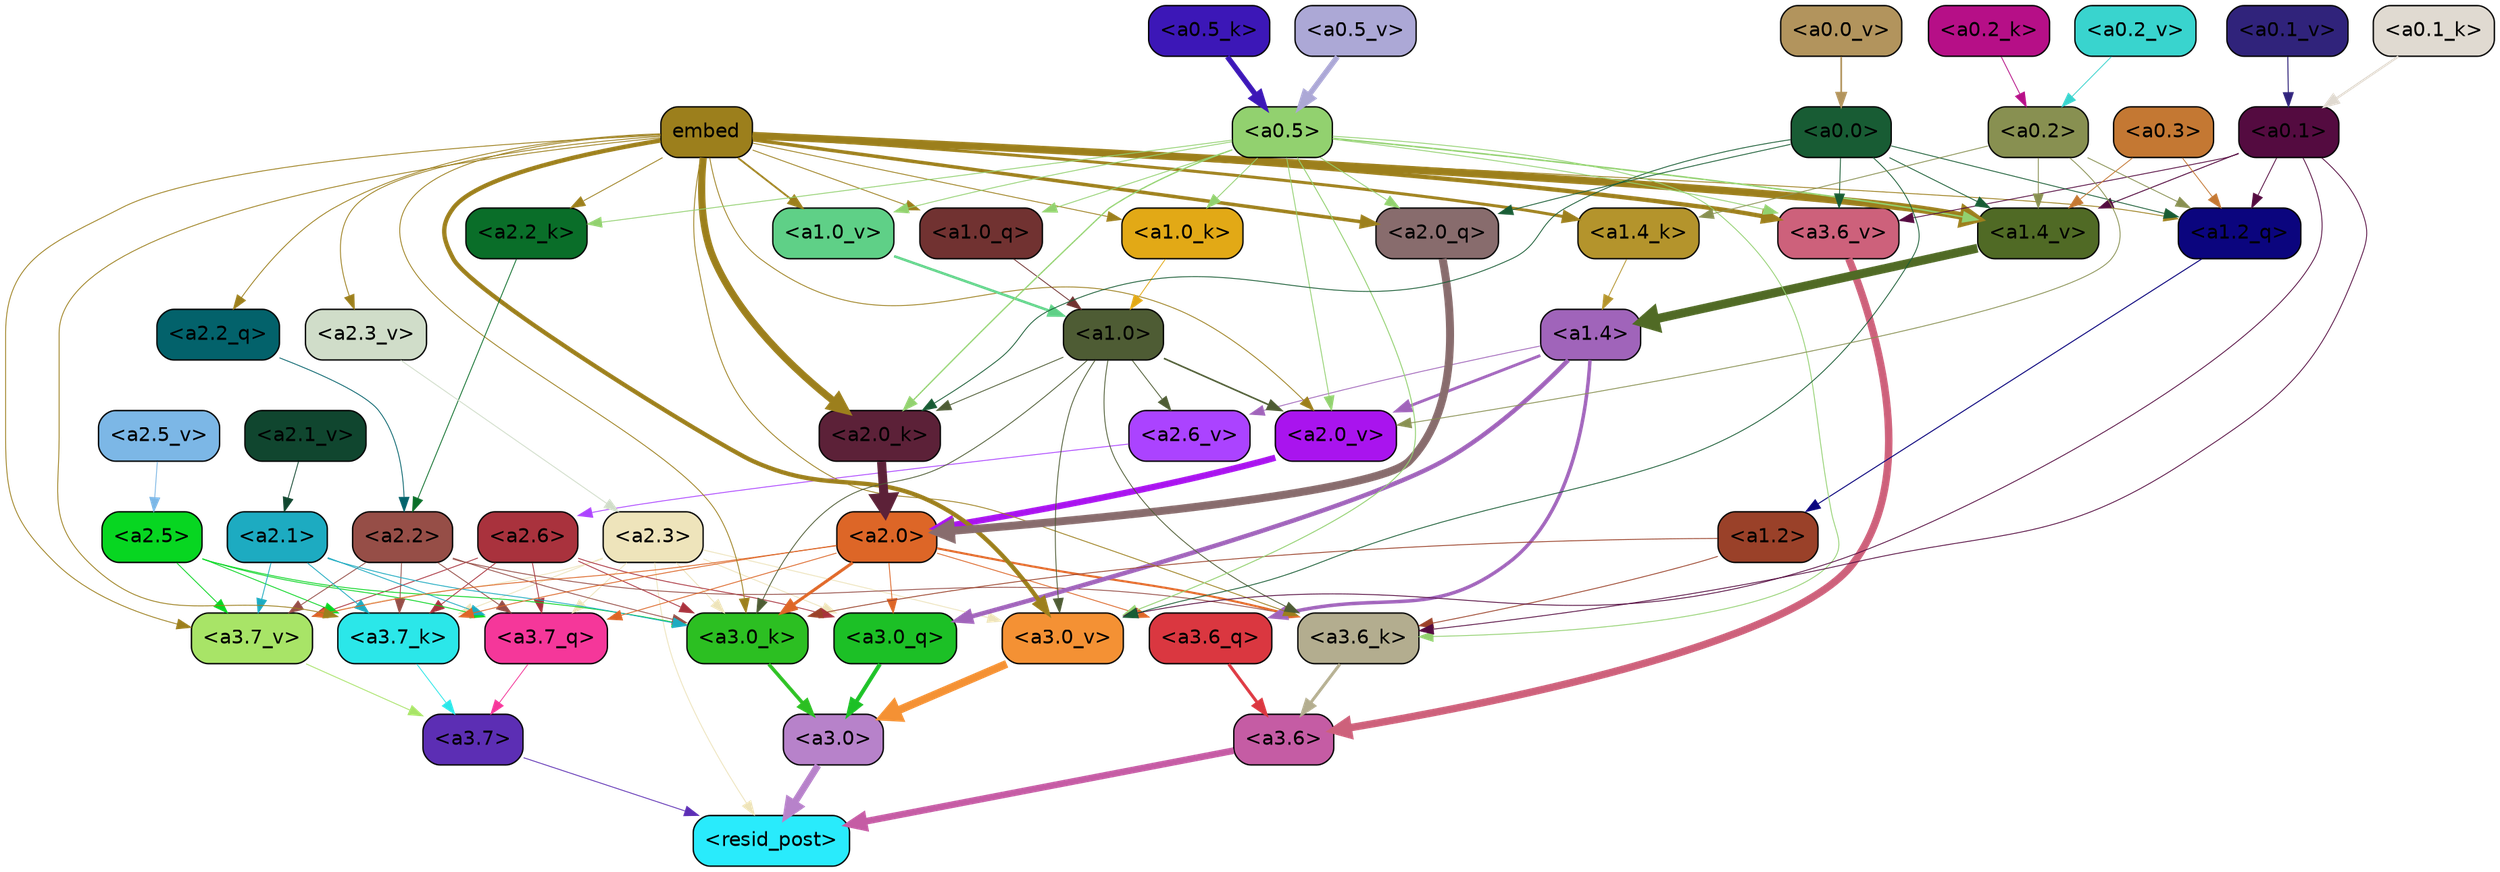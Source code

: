 strict digraph "" {
	graph [bgcolor=transparent,
		layout=dot,
		overlap=false,
		splines=true
	];
	"<a3.7>"	[color=black,
		fillcolor="#5c2eb4",
		fontname=Helvetica,
		shape=box,
		style="filled, rounded"];
	"<resid_post>"	[color=black,
		fillcolor="#29ebfc",
		fontname=Helvetica,
		shape=box,
		style="filled, rounded"];
	"<a3.7>" -> "<resid_post>"	[color="#5c2eb4",
		penwidth=0.6];
	"<a3.6>"	[color=black,
		fillcolor="#c55ca4",
		fontname=Helvetica,
		shape=box,
		style="filled, rounded"];
	"<a3.6>" -> "<resid_post>"	[color="#c55ca4",
		penwidth=4.7534414529800415];
	"<a3.0>"	[color=black,
		fillcolor="#b782ca",
		fontname=Helvetica,
		shape=box,
		style="filled, rounded"];
	"<a3.0>" -> "<resid_post>"	[color="#b782ca",
		penwidth=4.898576855659485];
	"<a2.3>"	[color=black,
		fillcolor="#eee4bb",
		fontname=Helvetica,
		shape=box,
		style="filled, rounded"];
	"<a2.3>" -> "<resid_post>"	[color="#eee4bb",
		penwidth=0.6];
	"<a3.7_q>"	[color=black,
		fillcolor="#f5379a",
		fontname=Helvetica,
		shape=box,
		style="filled, rounded"];
	"<a2.3>" -> "<a3.7_q>"	[color="#eee4bb",
		penwidth=0.6];
	"<a3.0_q>"	[color=black,
		fillcolor="#1cc026",
		fontname=Helvetica,
		shape=box,
		style="filled, rounded"];
	"<a2.3>" -> "<a3.0_q>"	[color="#eee4bb",
		penwidth=0.6];
	"<a3.7_k>"	[color=black,
		fillcolor="#2be7e9",
		fontname=Helvetica,
		shape=box,
		style="filled, rounded"];
	"<a2.3>" -> "<a3.7_k>"	[color="#eee4bb",
		penwidth=0.6];
	"<a3.0_k>"	[color=black,
		fillcolor="#2cbf22",
		fontname=Helvetica,
		shape=box,
		style="filled, rounded"];
	"<a2.3>" -> "<a3.0_k>"	[color="#eee4bb",
		penwidth=0.6];
	"<a3.7_v>"	[color=black,
		fillcolor="#a8e467",
		fontname=Helvetica,
		shape=box,
		style="filled, rounded"];
	"<a2.3>" -> "<a3.7_v>"	[color="#eee4bb",
		penwidth=0.6];
	"<a3.0_v>"	[color=black,
		fillcolor="#f49134",
		fontname=Helvetica,
		shape=box,
		style="filled, rounded"];
	"<a2.3>" -> "<a3.0_v>"	[color="#eee4bb",
		penwidth=0.6];
	"<a3.7_q>" -> "<a3.7>"	[color="#f5379a",
		penwidth=0.6];
	"<a3.6_q>"	[color=black,
		fillcolor="#da3740",
		fontname=Helvetica,
		shape=box,
		style="filled, rounded"];
	"<a3.6_q>" -> "<a3.6>"	[color="#da3740",
		penwidth=2.160832464694977];
	"<a3.0_q>" -> "<a3.0>"	[color="#1cc026",
		penwidth=2.870753765106201];
	"<a3.7_k>" -> "<a3.7>"	[color="#2be7e9",
		penwidth=0.6];
	"<a3.6_k>"	[color=black,
		fillcolor="#b3ad8f",
		fontname=Helvetica,
		shape=box,
		style="filled, rounded"];
	"<a3.6_k>" -> "<a3.6>"	[color="#b3ad8f",
		penwidth=2.13908451795578];
	"<a3.0_k>" -> "<a3.0>"	[color="#2cbf22",
		penwidth=2.520303964614868];
	"<a3.7_v>" -> "<a3.7>"	[color="#a8e467",
		penwidth=0.6];
	"<a3.6_v>"	[color=black,
		fillcolor="#cd617b",
		fontname=Helvetica,
		shape=box,
		style="filled, rounded"];
	"<a3.6_v>" -> "<a3.6>"	[color="#cd617b",
		penwidth=5.297133803367615];
	"<a3.0_v>" -> "<a3.0>"	[color="#f49134",
		penwidth=5.680712580680847];
	"<a2.6>"	[color=black,
		fillcolor="#a9323d",
		fontname=Helvetica,
		shape=box,
		style="filled, rounded"];
	"<a2.6>" -> "<a3.7_q>"	[color="#a9323d",
		penwidth=0.6];
	"<a2.6>" -> "<a3.0_q>"	[color="#a9323d",
		penwidth=0.6];
	"<a2.6>" -> "<a3.7_k>"	[color="#a9323d",
		penwidth=0.6];
	"<a2.6>" -> "<a3.0_k>"	[color="#a9323d",
		penwidth=0.6];
	"<a2.6>" -> "<a3.7_v>"	[color="#a9323d",
		penwidth=0.6];
	"<a2.5>"	[color=black,
		fillcolor="#07d621",
		fontname=Helvetica,
		shape=box,
		style="filled, rounded"];
	"<a2.5>" -> "<a3.7_q>"	[color="#07d621",
		penwidth=0.6];
	"<a2.5>" -> "<a3.7_k>"	[color="#07d621",
		penwidth=0.6];
	"<a2.5>" -> "<a3.0_k>"	[color="#07d621",
		penwidth=0.6];
	"<a2.5>" -> "<a3.7_v>"	[color="#07d621",
		penwidth=0.6];
	"<a2.2>"	[color=black,
		fillcolor="#964e47",
		fontname=Helvetica,
		shape=box,
		style="filled, rounded"];
	"<a2.2>" -> "<a3.7_q>"	[color="#964e47",
		penwidth=0.6];
	"<a2.2>" -> "<a3.7_k>"	[color="#964e47",
		penwidth=0.6];
	"<a2.2>" -> "<a3.6_k>"	[color="#964e47",
		penwidth=0.6];
	"<a2.2>" -> "<a3.0_k>"	[color="#964e47",
		penwidth=0.6];
	"<a2.2>" -> "<a3.7_v>"	[color="#964e47",
		penwidth=0.6];
	"<a2.1>"	[color=black,
		fillcolor="#1dabc1",
		fontname=Helvetica,
		shape=box,
		style="filled, rounded"];
	"<a2.1>" -> "<a3.7_q>"	[color="#1dabc1",
		penwidth=0.6];
	"<a2.1>" -> "<a3.7_k>"	[color="#1dabc1",
		penwidth=0.6];
	"<a2.1>" -> "<a3.0_k>"	[color="#1dabc1",
		penwidth=0.6];
	"<a2.1>" -> "<a3.7_v>"	[color="#1dabc1",
		penwidth=0.6];
	"<a2.0>"	[color=black,
		fillcolor="#dd6627",
		fontname=Helvetica,
		shape=box,
		style="filled, rounded"];
	"<a2.0>" -> "<a3.7_q>"	[color="#dd6627",
		penwidth=0.6];
	"<a2.0>" -> "<a3.6_q>"	[color="#dd6627",
		penwidth=0.6];
	"<a2.0>" -> "<a3.0_q>"	[color="#dd6627",
		penwidth=0.6];
	"<a2.0>" -> "<a3.7_k>"	[color="#dd6627",
		penwidth=0.6];
	"<a2.0>" -> "<a3.6_k>"	[color="#dd6627",
		penwidth=1.4855384826660156];
	"<a2.0>" -> "<a3.0_k>"	[color="#dd6627",
		penwidth=2.142689883708954];
	"<a2.0>" -> "<a3.7_v>"	[color="#dd6627",
		penwidth=0.6];
	"<a1.4>"	[color=black,
		fillcolor="#a064ba",
		fontname=Helvetica,
		shape=box,
		style="filled, rounded"];
	"<a1.4>" -> "<a3.6_q>"	[color="#a064ba",
		penwidth=2.4767253398895264];
	"<a1.4>" -> "<a3.0_q>"	[color="#a064ba",
		penwidth=3.192750334739685];
	"<a2.6_v>"	[color=black,
		fillcolor="#ab43ff",
		fontname=Helvetica,
		shape=box,
		style="filled, rounded"];
	"<a1.4>" -> "<a2.6_v>"	[color="#a064ba",
		penwidth=0.6];
	"<a2.0_v>"	[color=black,
		fillcolor="#a914ee",
		fontname=Helvetica,
		shape=box,
		style="filled, rounded"];
	"<a1.4>" -> "<a2.0_v>"	[color="#a064ba",
		penwidth=2.0349366441369057];
	embed	[color=black,
		fillcolor="#9c7f1c",
		fontname=Helvetica,
		shape=box,
		style="filled, rounded"];
	embed -> "<a3.7_k>"	[color="#9c7f1c",
		penwidth=0.6];
	embed -> "<a3.6_k>"	[color="#9c7f1c",
		penwidth=0.6];
	embed -> "<a3.0_k>"	[color="#9c7f1c",
		penwidth=0.6015868484973907];
	embed -> "<a3.7_v>"	[color="#9c7f1c",
		penwidth=0.6];
	embed -> "<a3.6_v>"	[color="#9c7f1c",
		penwidth=3.067279100418091];
	embed -> "<a3.0_v>"	[color="#9c7f1c",
		penwidth=3.0891895294189453];
	"<a2.2_q>"	[color=black,
		fillcolor="#03626b",
		fontname=Helvetica,
		shape=box,
		style="filled, rounded"];
	embed -> "<a2.2_q>"	[color="#9c7f1c",
		penwidth=0.6];
	"<a2.0_q>"	[color=black,
		fillcolor="#886c6d",
		fontname=Helvetica,
		shape=box,
		style="filled, rounded"];
	embed -> "<a2.0_q>"	[color="#9c7f1c",
		penwidth=2.482962191104889];
	"<a2.2_k>"	[color=black,
		fillcolor="#0a6e29",
		fontname=Helvetica,
		shape=box,
		style="filled, rounded"];
	embed -> "<a2.2_k>"	[color="#9c7f1c",
		penwidth=0.6];
	"<a2.0_k>"	[color=black,
		fillcolor="#5c2138",
		fontname=Helvetica,
		shape=box,
		style="filled, rounded"];
	embed -> "<a2.0_k>"	[color="#9c7f1c",
		penwidth=5.09069561958313];
	"<a2.3_v>"	[color=black,
		fillcolor="#d0ddc9",
		fontname=Helvetica,
		shape=box,
		style="filled, rounded"];
	embed -> "<a2.3_v>"	[color="#9c7f1c",
		penwidth=0.6];
	embed -> "<a2.0_v>"	[color="#9c7f1c",
		penwidth=0.6];
	"<a1.2_q>"	[color=black,
		fillcolor="#0b057e",
		fontname=Helvetica,
		shape=box,
		style="filled, rounded"];
	embed -> "<a1.2_q>"	[color="#9c7f1c",
		penwidth=0.6];
	"<a1.0_q>"	[color=black,
		fillcolor="#713231",
		fontname=Helvetica,
		shape=box,
		style="filled, rounded"];
	embed -> "<a1.0_q>"	[color="#9c7f1c",
		penwidth=0.6];
	"<a1.4_k>"	[color=black,
		fillcolor="#b4942c",
		fontname=Helvetica,
		shape=box,
		style="filled, rounded"];
	embed -> "<a1.4_k>"	[color="#9c7f1c",
		penwidth=2.0865602493286133];
	"<a1.0_k>"	[color=black,
		fillcolor="#e2a916",
		fontname=Helvetica,
		shape=box,
		style="filled, rounded"];
	embed -> "<a1.0_k>"	[color="#9c7f1c",
		penwidth=0.6];
	"<a1.4_v>"	[color=black,
		fillcolor="#506a25",
		fontname=Helvetica,
		shape=box,
		style="filled, rounded"];
	embed -> "<a1.4_v>"	[color="#9c7f1c",
		penwidth=5.391523122787476];
	"<a1.0_v>"	[color=black,
		fillcolor="#5fd087",
		fontname=Helvetica,
		shape=box,
		style="filled, rounded"];
	embed -> "<a1.0_v>"	[color="#9c7f1c",
		penwidth=1.2820317149162292];
	"<a1.2>"	[color=black,
		fillcolor="#9a4129",
		fontname=Helvetica,
		shape=box,
		style="filled, rounded"];
	"<a1.2>" -> "<a3.6_k>"	[color="#9a4129",
		penwidth=0.6];
	"<a1.2>" -> "<a3.0_k>"	[color="#9a4129",
		penwidth=0.6];
	"<a1.0>"	[color=black,
		fillcolor="#4e5c34",
		fontname=Helvetica,
		shape=box,
		style="filled, rounded"];
	"<a1.0>" -> "<a3.6_k>"	[color="#4e5c34",
		penwidth=0.6];
	"<a1.0>" -> "<a3.0_k>"	[color="#4e5c34",
		penwidth=0.6];
	"<a1.0>" -> "<a3.0_v>"	[color="#4e5c34",
		penwidth=0.6];
	"<a1.0>" -> "<a2.0_k>"	[color="#4e5c34",
		penwidth=0.6];
	"<a1.0>" -> "<a2.6_v>"	[color="#4e5c34",
		penwidth=0.6];
	"<a1.0>" -> "<a2.0_v>"	[color="#4e5c34",
		penwidth=1.1342760920524597];
	"<a0.5>"	[color=black,
		fillcolor="#92d16f",
		fontname=Helvetica,
		shape=box,
		style="filled, rounded"];
	"<a0.5>" -> "<a3.6_k>"	[color="#92d16f",
		penwidth=0.6];
	"<a0.5>" -> "<a3.6_v>"	[color="#92d16f",
		penwidth=0.6];
	"<a0.5>" -> "<a3.0_v>"	[color="#92d16f",
		penwidth=0.6549575447570533];
	"<a0.5>" -> "<a2.0_q>"	[color="#92d16f",
		penwidth=0.6];
	"<a0.5>" -> "<a2.2_k>"	[color="#92d16f",
		penwidth=0.6];
	"<a0.5>" -> "<a2.0_k>"	[color="#92d16f",
		penwidth=0.8980485796928406];
	"<a0.5>" -> "<a2.0_v>"	[color="#92d16f",
		penwidth=0.6];
	"<a0.5>" -> "<a1.0_q>"	[color="#92d16f",
		penwidth=0.6];
	"<a0.5>" -> "<a1.0_k>"	[color="#92d16f",
		penwidth=0.6];
	"<a0.5>" -> "<a1.4_v>"	[color="#92d16f",
		penwidth=1.060444712638855];
	"<a0.5>" -> "<a1.0_v>"	[color="#92d16f",
		penwidth=0.6];
	"<a0.1>"	[color=black,
		fillcolor="#540b40",
		fontname=Helvetica,
		shape=box,
		style="filled, rounded"];
	"<a0.1>" -> "<a3.6_k>"	[color="#540b40",
		penwidth=0.6];
	"<a0.1>" -> "<a3.6_v>"	[color="#540b40",
		penwidth=0.6];
	"<a0.1>" -> "<a3.0_v>"	[color="#540b40",
		penwidth=0.6];
	"<a0.1>" -> "<a1.2_q>"	[color="#540b40",
		penwidth=0.6];
	"<a0.1>" -> "<a1.4_v>"	[color="#540b40",
		penwidth=0.6688870191574097];
	"<a0.0>"	[color=black,
		fillcolor="#185c34",
		fontname=Helvetica,
		shape=box,
		style="filled, rounded"];
	"<a0.0>" -> "<a3.6_v>"	[color="#185c34",
		penwidth=0.6];
	"<a0.0>" -> "<a3.0_v>"	[color="#185c34",
		penwidth=0.6];
	"<a0.0>" -> "<a2.0_q>"	[color="#185c34",
		penwidth=0.6];
	"<a0.0>" -> "<a2.0_k>"	[color="#185c34",
		penwidth=0.6];
	"<a0.0>" -> "<a1.2_q>"	[color="#185c34",
		penwidth=0.6];
	"<a0.0>" -> "<a1.4_v>"	[color="#185c34",
		penwidth=0.6];
	"<a2.2_q>" -> "<a2.2>"	[color="#03626b",
		penwidth=0.6];
	"<a2.0_q>" -> "<a2.0>"	[color="#886c6d",
		penwidth=5.653985500335693];
	"<a2.2_k>" -> "<a2.2>"	[color="#0a6e29",
		penwidth=0.6];
	"<a2.0_k>" -> "<a2.0>"	[color="#5c2138",
		penwidth=6.397904872894287];
	"<a2.6_v>" -> "<a2.6>"	[color="#ab43ff",
		penwidth=0.6];
	"<a2.5_v>"	[color=black,
		fillcolor="#7cb7e6",
		fontname=Helvetica,
		shape=box,
		style="filled, rounded"];
	"<a2.5_v>" -> "<a2.5>"	[color="#7cb7e6",
		penwidth=0.6];
	"<a2.3_v>" -> "<a2.3>"	[color="#d0ddc9",
		penwidth=0.6];
	"<a2.1_v>"	[color=black,
		fillcolor="#10462f",
		fontname=Helvetica,
		shape=box,
		style="filled, rounded"];
	"<a2.1_v>" -> "<a2.1>"	[color="#10462f",
		penwidth=0.6];
	"<a2.0_v>" -> "<a2.0>"	[color="#a914ee",
		penwidth=4.48047137260437];
	"<a0.2>"	[color=black,
		fillcolor="#889051",
		fontname=Helvetica,
		shape=box,
		style="filled, rounded"];
	"<a0.2>" -> "<a2.0_v>"	[color="#889051",
		penwidth=0.6];
	"<a0.2>" -> "<a1.2_q>"	[color="#889051",
		penwidth=0.6];
	"<a0.2>" -> "<a1.4_k>"	[color="#889051",
		penwidth=0.6];
	"<a0.2>" -> "<a1.4_v>"	[color="#889051",
		penwidth=0.6];
	"<a1.2_q>" -> "<a1.2>"	[color="#0b057e",
		penwidth=0.702675461769104];
	"<a1.0_q>" -> "<a1.0>"	[color="#713231",
		penwidth=0.6];
	"<a1.4_k>" -> "<a1.4>"	[color="#b4942c",
		penwidth=0.6];
	"<a1.0_k>" -> "<a1.0>"	[color="#e2a916",
		penwidth=0.6];
	"<a1.4_v>" -> "<a1.4>"	[color="#506a25",
		penwidth=6.273579955101013];
	"<a1.0_v>" -> "<a1.0>"	[color="#5fd087",
		penwidth=1.7821020036935806];
	"<a0.3>"	[color=black,
		fillcolor="#c47833",
		fontname=Helvetica,
		shape=box,
		style="filled, rounded"];
	"<a0.3>" -> "<a1.2_q>"	[color="#c47833",
		penwidth=0.6];
	"<a0.3>" -> "<a1.4_v>"	[color="#c47833",
		penwidth=0.6];
	"<a0.5_k>"	[color=black,
		fillcolor="#3c17b7",
		fontname=Helvetica,
		shape=box,
		style="filled, rounded"];
	"<a0.5_k>" -> "<a0.5>"	[color="#3c17b7",
		penwidth=3.774221658706665];
	"<a0.2_k>"	[color=black,
		fillcolor="#b60f87",
		fontname=Helvetica,
		shape=box,
		style="filled, rounded"];
	"<a0.2_k>" -> "<a0.2>"	[color="#b60f87",
		penwidth=0.6];
	"<a0.1_k>"	[color=black,
		fillcolor="#e0dad1",
		fontname=Helvetica,
		shape=box,
		style="filled, rounded"];
	"<a0.1_k>" -> "<a0.1>"	[color="#e0dad1",
		penwidth=1.5772395133972168];
	"<a0.5_v>"	[color=black,
		fillcolor="#aca8d6",
		fontname=Helvetica,
		shape=box,
		style="filled, rounded"];
	"<a0.5_v>" -> "<a0.5>"	[color="#aca8d6",
		penwidth=3.851448491215706];
	"<a0.2_v>"	[color=black,
		fillcolor="#39d4ce",
		fontname=Helvetica,
		shape=box,
		style="filled, rounded"];
	"<a0.2_v>" -> "<a0.2>"	[color="#39d4ce",
		penwidth=0.6];
	"<a0.1_v>"	[color=black,
		fillcolor="#30237b",
		fontname=Helvetica,
		shape=box,
		style="filled, rounded"];
	"<a0.1_v>" -> "<a0.1>"	[color="#30237b",
		penwidth=0.7046854496002197];
	"<a0.0_v>"	[color=black,
		fillcolor="#b2945d",
		fontname=Helvetica,
		shape=box,
		style="filled, rounded"];
	"<a0.0_v>" -> "<a0.0>"	[color="#b2945d",
		penwidth=1.2174623012542725];
}
